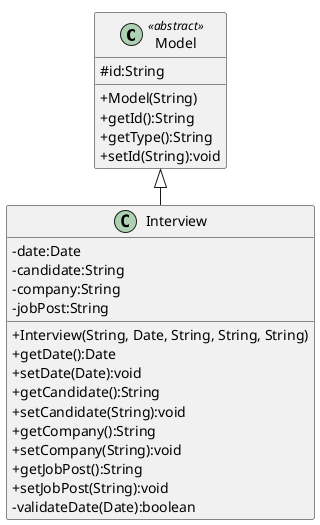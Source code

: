 @startuml
skinparam classAttributeIconSize 0
!pragma layout smetana


class Model<<abstract>>{
    #id:String
    +Model(String)
    +getId():String
    +getType():String
    +setId(String):void
}
class Interview extends Model{
    -date:Date
    -candidate:String
    -company:String
    -jobPost:String
    +Interview(String, Date, String, String, String)
    +getDate():Date
    +setDate(Date):void
    +getCandidate():String
    +setCandidate(String):void
    +getCompany():String
    +setCompany(String):void
    +getJobPost():String
    +setJobPost(String):void
    -validateDate(Date):boolean
}


@enduml